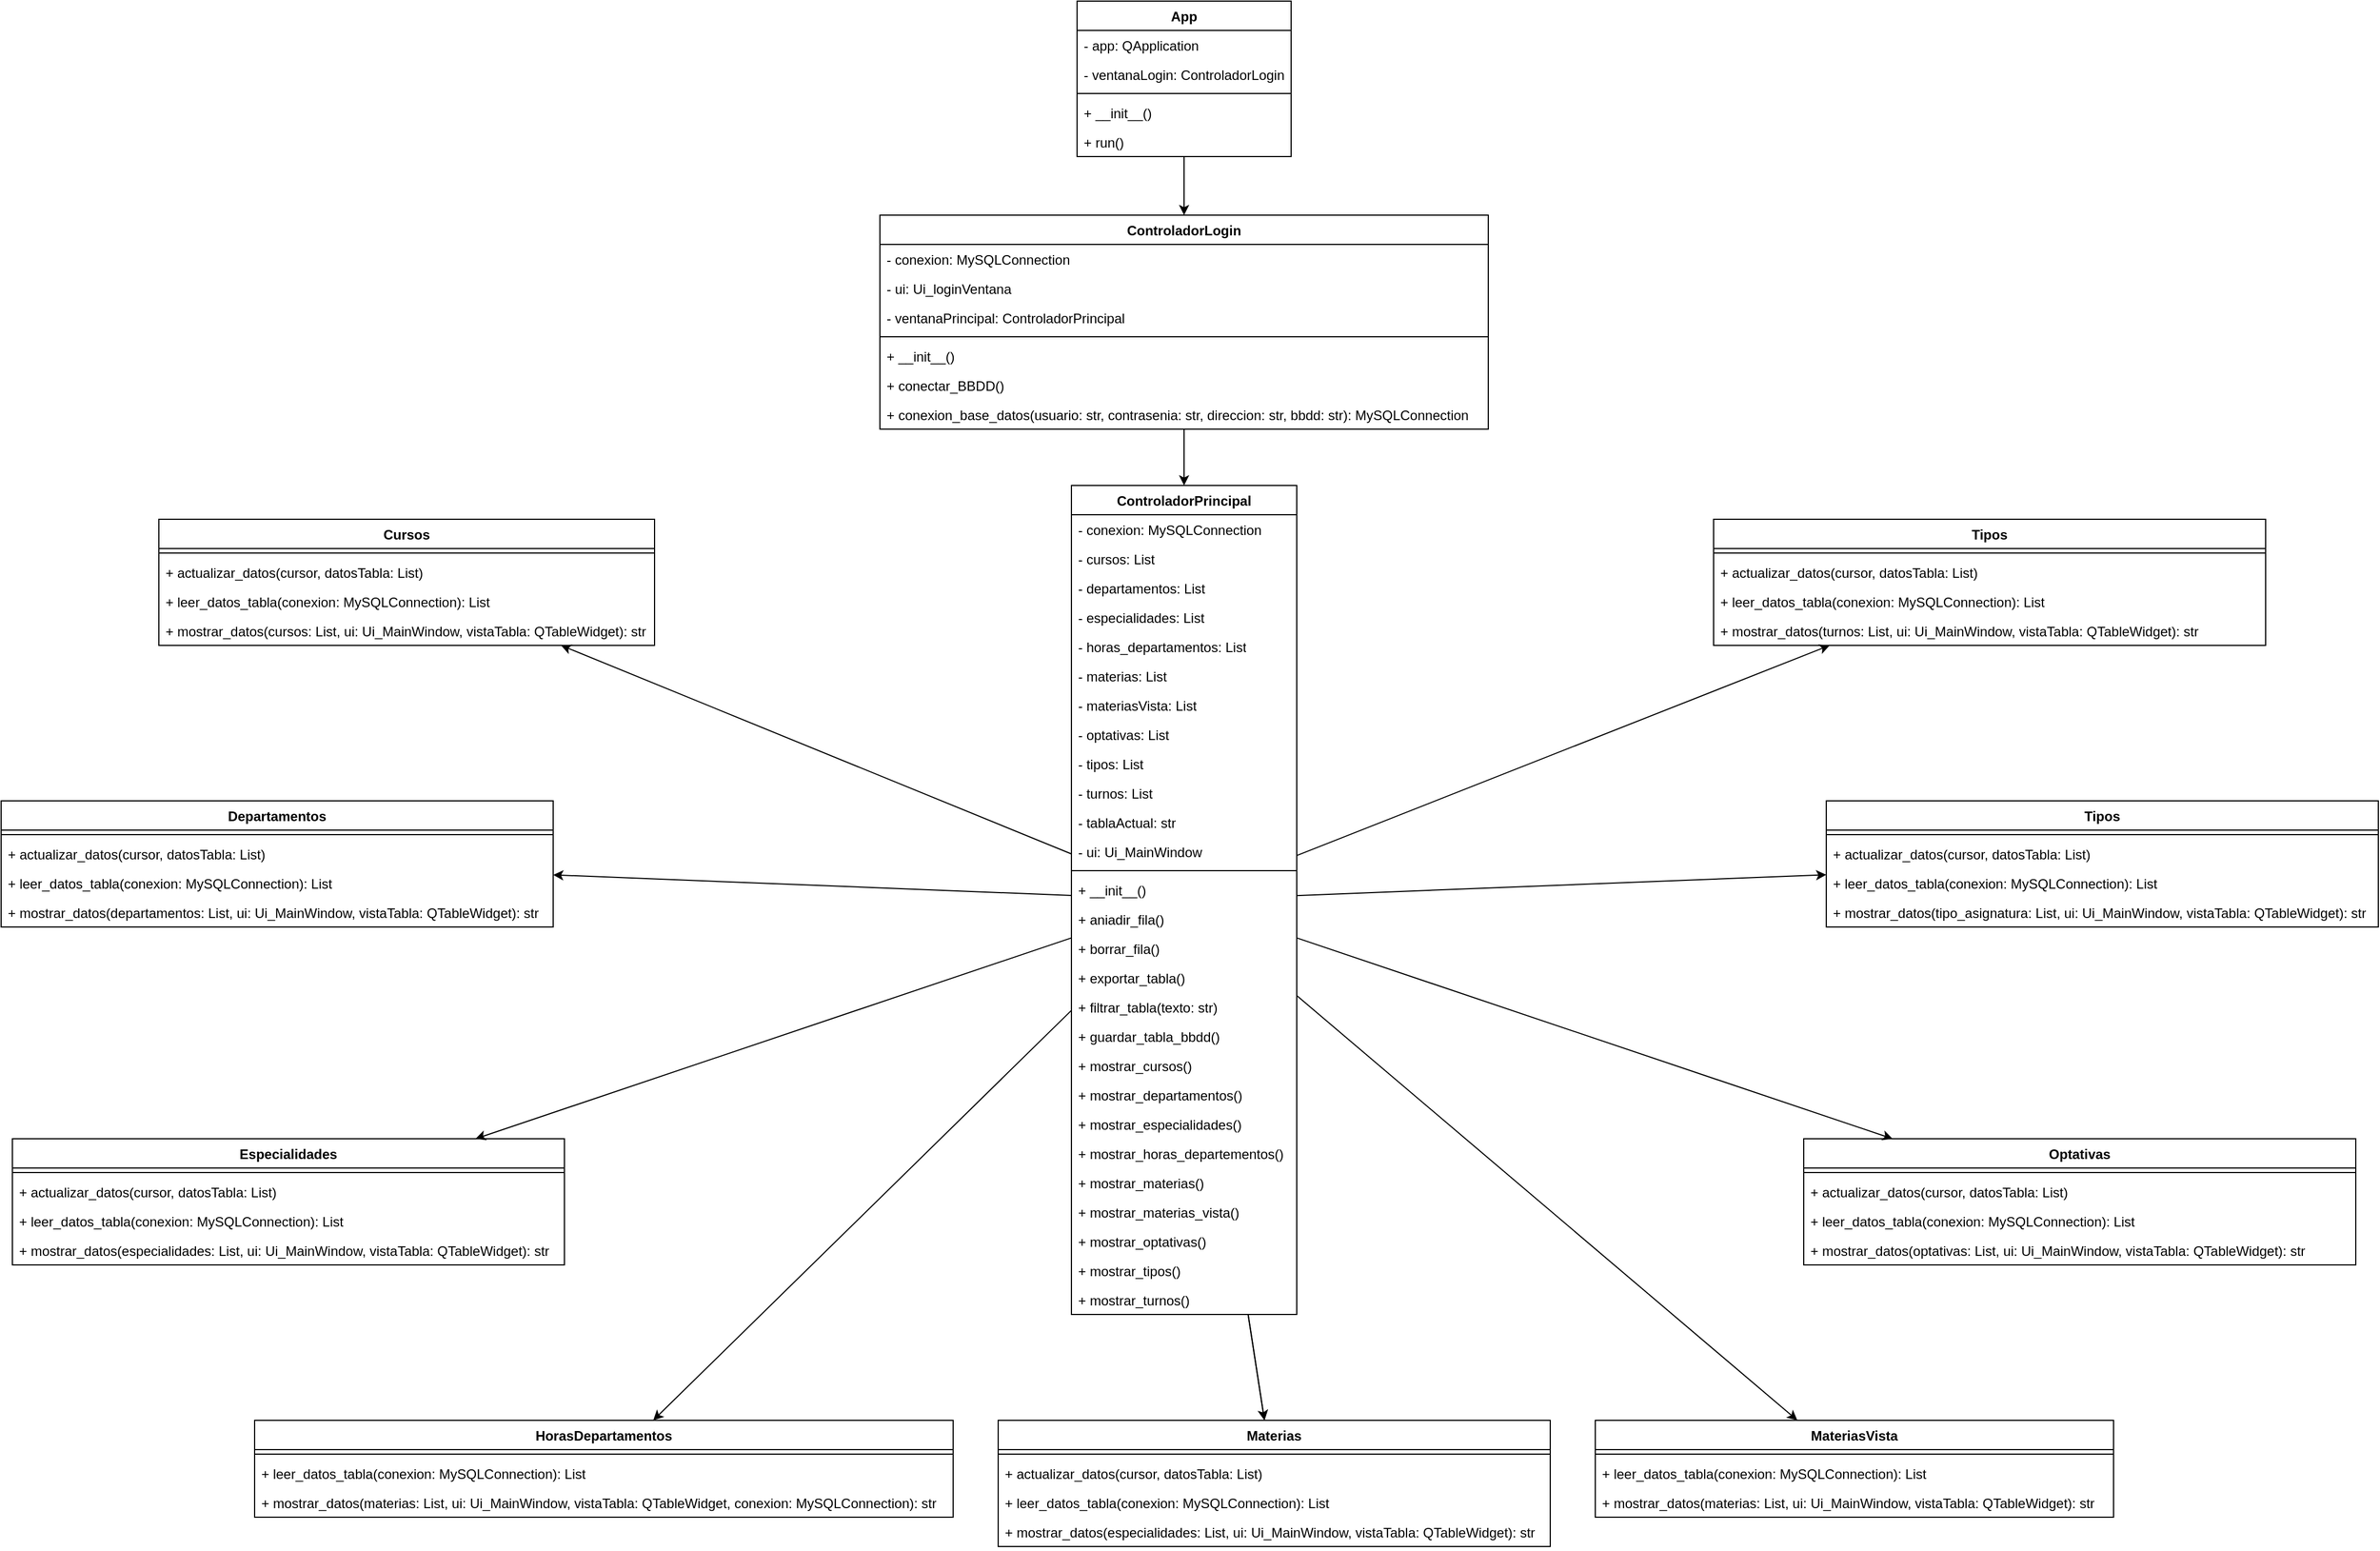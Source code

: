 <mxfile version="26.2.2">
  <diagram name="Página-1" id="Mj7aXKFUn0HKJzMpk9VV">
    <mxGraphModel dx="742" dy="1872" grid="1" gridSize="10" guides="1" tooltips="1" connect="1" arrows="1" fold="1" page="0" pageScale="1" pageWidth="827" pageHeight="1169" math="0" shadow="0">
      <root>
        <mxCell id="0" />
        <mxCell id="1" parent="0" />
        <mxCell id="yfekGCgZWbRkz7bVlkrf-129" value="" style="rounded=0;orthogonalLoop=1;jettySize=auto;html=1;labelBackgroundColor=none;fontColor=default;" edge="1" parent="1" source="yfekGCgZWbRkz7bVlkrf-98" target="yfekGCgZWbRkz7bVlkrf-104">
          <mxGeometry relative="1" as="geometry" />
        </mxCell>
        <mxCell id="yfekGCgZWbRkz7bVlkrf-98" value="App" style="swimlane;fontStyle=1;align=center;verticalAlign=top;childLayout=stackLayout;horizontal=1;startSize=26;horizontalStack=0;resizeParent=1;resizeParentMax=0;resizeLast=0;collapsible=1;marginBottom=0;whiteSpace=wrap;html=1;labelBackgroundColor=none;" vertex="1" parent="1">
          <mxGeometry x="3155" y="-160" width="190" height="138" as="geometry">
            <mxRectangle x="4475" y="20" width="60" height="30" as="alternateBounds" />
          </mxGeometry>
        </mxCell>
        <mxCell id="yfekGCgZWbRkz7bVlkrf-99" value="&lt;span style=&quot;text-wrap-mode: nowrap;&quot;&gt;- app: QApplication&lt;/span&gt;" style="text;strokeColor=none;fillColor=none;align=left;verticalAlign=top;spacingLeft=4;spacingRight=4;overflow=hidden;rotatable=0;points=[[0,0.5],[1,0.5]];portConstraint=eastwest;whiteSpace=wrap;html=1;labelBackgroundColor=none;" vertex="1" parent="yfekGCgZWbRkz7bVlkrf-98">
          <mxGeometry y="26" width="190" height="26" as="geometry" />
        </mxCell>
        <mxCell id="yfekGCgZWbRkz7bVlkrf-102" value="&lt;span style=&quot;text-wrap-mode: nowrap;&quot;&gt;- ventanaLogin: ControladorLogin&lt;/span&gt;" style="text;strokeColor=none;fillColor=none;align=left;verticalAlign=top;spacingLeft=4;spacingRight=4;overflow=hidden;rotatable=0;points=[[0,0.5],[1,0.5]];portConstraint=eastwest;whiteSpace=wrap;html=1;labelBackgroundColor=none;" vertex="1" parent="yfekGCgZWbRkz7bVlkrf-98">
          <mxGeometry y="52" width="190" height="26" as="geometry" />
        </mxCell>
        <mxCell id="yfekGCgZWbRkz7bVlkrf-100" value="" style="line;strokeWidth=1;fillColor=none;align=left;verticalAlign=middle;spacingTop=-1;spacingLeft=3;spacingRight=3;rotatable=0;labelPosition=right;points=[];portConstraint=eastwest;labelBackgroundColor=none;" vertex="1" parent="yfekGCgZWbRkz7bVlkrf-98">
          <mxGeometry y="78" width="190" height="8" as="geometry" />
        </mxCell>
        <mxCell id="yfekGCgZWbRkz7bVlkrf-101" value="&lt;span style=&quot;text-wrap-mode: nowrap;&quot;&gt;+ __init__()&lt;/span&gt;" style="text;strokeColor=none;fillColor=none;align=left;verticalAlign=top;spacingLeft=4;spacingRight=4;overflow=hidden;rotatable=0;points=[[0,0.5],[1,0.5]];portConstraint=eastwest;whiteSpace=wrap;html=1;labelBackgroundColor=none;" vertex="1" parent="yfekGCgZWbRkz7bVlkrf-98">
          <mxGeometry y="86" width="190" height="26" as="geometry" />
        </mxCell>
        <mxCell id="yfekGCgZWbRkz7bVlkrf-103" value="&lt;span style=&quot;text-wrap-mode: nowrap;&quot;&gt;+ run()&lt;/span&gt;" style="text;strokeColor=none;fillColor=none;align=left;verticalAlign=top;spacingLeft=4;spacingRight=4;overflow=hidden;rotatable=0;points=[[0,0.5],[1,0.5]];portConstraint=eastwest;whiteSpace=wrap;html=1;labelBackgroundColor=none;" vertex="1" parent="yfekGCgZWbRkz7bVlkrf-98">
          <mxGeometry y="112" width="190" height="26" as="geometry" />
        </mxCell>
        <mxCell id="yfekGCgZWbRkz7bVlkrf-143" value="" style="rounded=0;orthogonalLoop=1;jettySize=auto;html=1;labelBackgroundColor=none;fontColor=default;" edge="1" parent="1" source="yfekGCgZWbRkz7bVlkrf-104" target="yfekGCgZWbRkz7bVlkrf-112">
          <mxGeometry relative="1" as="geometry" />
        </mxCell>
        <mxCell id="yfekGCgZWbRkz7bVlkrf-104" value="&lt;span style=&quot;text-wrap-mode: nowrap;&quot;&gt;ControladorLogin&lt;/span&gt;" style="swimlane;fontStyle=1;align=center;verticalAlign=top;childLayout=stackLayout;horizontal=1;startSize=26;horizontalStack=0;resizeParent=1;resizeParentMax=0;resizeLast=0;collapsible=1;marginBottom=0;whiteSpace=wrap;html=1;labelBackgroundColor=none;" vertex="1" parent="1">
          <mxGeometry x="2980" y="30" width="540" height="190" as="geometry" />
        </mxCell>
        <mxCell id="yfekGCgZWbRkz7bVlkrf-105" value="&lt;span style=&quot;text-wrap-mode: nowrap;&quot;&gt;- conexion: MySQLConnection&lt;/span&gt;" style="text;strokeColor=none;fillColor=none;align=left;verticalAlign=top;spacingLeft=4;spacingRight=4;overflow=hidden;rotatable=0;points=[[0,0.5],[1,0.5]];portConstraint=eastwest;whiteSpace=wrap;html=1;labelBackgroundColor=none;" vertex="1" parent="yfekGCgZWbRkz7bVlkrf-104">
          <mxGeometry y="26" width="540" height="26" as="geometry" />
        </mxCell>
        <mxCell id="yfekGCgZWbRkz7bVlkrf-106" value="&lt;span style=&quot;text-wrap-mode: nowrap;&quot;&gt;- ui: Ui_loginVentana&lt;/span&gt;" style="text;strokeColor=none;fillColor=none;align=left;verticalAlign=top;spacingLeft=4;spacingRight=4;overflow=hidden;rotatable=0;points=[[0,0.5],[1,0.5]];portConstraint=eastwest;whiteSpace=wrap;html=1;labelBackgroundColor=none;" vertex="1" parent="yfekGCgZWbRkz7bVlkrf-104">
          <mxGeometry y="52" width="540" height="26" as="geometry" />
        </mxCell>
        <mxCell id="yfekGCgZWbRkz7bVlkrf-110" value="&lt;span style=&quot;text-wrap-mode: nowrap;&quot;&gt;- ventanaPrincipal: ControladorPrincipal&lt;/span&gt;" style="text;strokeColor=none;fillColor=none;align=left;verticalAlign=top;spacingLeft=4;spacingRight=4;overflow=hidden;rotatable=0;points=[[0,0.5],[1,0.5]];portConstraint=eastwest;whiteSpace=wrap;html=1;labelBackgroundColor=none;" vertex="1" parent="yfekGCgZWbRkz7bVlkrf-104">
          <mxGeometry y="78" width="540" height="26" as="geometry" />
        </mxCell>
        <mxCell id="yfekGCgZWbRkz7bVlkrf-107" value="" style="line;strokeWidth=1;fillColor=none;align=left;verticalAlign=middle;spacingTop=-1;spacingLeft=3;spacingRight=3;rotatable=0;labelPosition=right;points=[];portConstraint=eastwest;labelBackgroundColor=none;" vertex="1" parent="yfekGCgZWbRkz7bVlkrf-104">
          <mxGeometry y="104" width="540" height="8" as="geometry" />
        </mxCell>
        <mxCell id="yfekGCgZWbRkz7bVlkrf-108" value="&lt;span style=&quot;text-wrap-mode: nowrap;&quot;&gt;+ __init__()&lt;/span&gt;" style="text;strokeColor=none;fillColor=none;align=left;verticalAlign=top;spacingLeft=4;spacingRight=4;overflow=hidden;rotatable=0;points=[[0,0.5],[1,0.5]];portConstraint=eastwest;whiteSpace=wrap;html=1;labelBackgroundColor=none;" vertex="1" parent="yfekGCgZWbRkz7bVlkrf-104">
          <mxGeometry y="112" width="540" height="26" as="geometry" />
        </mxCell>
        <mxCell id="yfekGCgZWbRkz7bVlkrf-109" value="&lt;span style=&quot;text-wrap-mode: nowrap;&quot;&gt;+ conectar_BBDD()&lt;/span&gt;" style="text;strokeColor=none;fillColor=none;align=left;verticalAlign=top;spacingLeft=4;spacingRight=4;overflow=hidden;rotatable=0;points=[[0,0.5],[1,0.5]];portConstraint=eastwest;whiteSpace=wrap;html=1;labelBackgroundColor=none;" vertex="1" parent="yfekGCgZWbRkz7bVlkrf-104">
          <mxGeometry y="138" width="540" height="26" as="geometry" />
        </mxCell>
        <mxCell id="yfekGCgZWbRkz7bVlkrf-111" value="&lt;span style=&quot;text-wrap-mode: nowrap;&quot;&gt;+ conexion_base_datos(usuario: str, contrasenia: str, direccion: str, bbdd: str): MySQLConnection&lt;/span&gt;" style="text;strokeColor=none;fillColor=none;align=left;verticalAlign=top;spacingLeft=4;spacingRight=4;overflow=hidden;rotatable=0;points=[[0,0.5],[1,0.5]];portConstraint=eastwest;whiteSpace=wrap;html=1;labelBackgroundColor=none;" vertex="1" parent="yfekGCgZWbRkz7bVlkrf-104">
          <mxGeometry y="164" width="540" height="26" as="geometry" />
        </mxCell>
        <mxCell id="yfekGCgZWbRkz7bVlkrf-189" style="rounded=0;orthogonalLoop=1;jettySize=auto;html=1;labelBackgroundColor=none;fontColor=default;" edge="1" parent="1" source="yfekGCgZWbRkz7bVlkrf-112" target="yfekGCgZWbRkz7bVlkrf-160">
          <mxGeometry relative="1" as="geometry" />
        </mxCell>
        <mxCell id="yfekGCgZWbRkz7bVlkrf-112" value="&lt;span style=&quot;text-wrap-mode: nowrap;&quot;&gt;ControladorPrincipal&lt;/span&gt;" style="swimlane;fontStyle=1;align=center;verticalAlign=top;childLayout=stackLayout;horizontal=1;startSize=26;horizontalStack=0;resizeParent=1;resizeParentMax=0;resizeLast=0;collapsible=1;marginBottom=0;whiteSpace=wrap;html=1;labelBackgroundColor=none;" vertex="1" parent="1">
          <mxGeometry x="3150" y="270" width="200" height="736" as="geometry" />
        </mxCell>
        <mxCell id="yfekGCgZWbRkz7bVlkrf-113" value="&lt;span style=&quot;text-wrap-mode: nowrap;&quot;&gt;- conexion: MySQLConnection&lt;/span&gt;" style="text;strokeColor=none;fillColor=none;align=left;verticalAlign=top;spacingLeft=4;spacingRight=4;overflow=hidden;rotatable=0;points=[[0,0.5],[1,0.5]];portConstraint=eastwest;whiteSpace=wrap;html=1;labelBackgroundColor=none;" vertex="1" parent="yfekGCgZWbRkz7bVlkrf-112">
          <mxGeometry y="26" width="200" height="26" as="geometry" />
        </mxCell>
        <mxCell id="yfekGCgZWbRkz7bVlkrf-114" value="&lt;span style=&quot;text-wrap-mode: nowrap;&quot;&gt;- cursos: List&lt;/span&gt;" style="text;strokeColor=none;fillColor=none;align=left;verticalAlign=top;spacingLeft=4;spacingRight=4;overflow=hidden;rotatable=0;points=[[0,0.5],[1,0.5]];portConstraint=eastwest;whiteSpace=wrap;html=1;labelBackgroundColor=none;" vertex="1" parent="yfekGCgZWbRkz7bVlkrf-112">
          <mxGeometry y="52" width="200" height="26" as="geometry" />
        </mxCell>
        <mxCell id="yfekGCgZWbRkz7bVlkrf-115" value="&lt;span style=&quot;text-wrap-mode: nowrap;&quot;&gt;- departamentos: List&lt;/span&gt;" style="text;strokeColor=none;fillColor=none;align=left;verticalAlign=top;spacingLeft=4;spacingRight=4;overflow=hidden;rotatable=0;points=[[0,0.5],[1,0.5]];portConstraint=eastwest;whiteSpace=wrap;html=1;labelBackgroundColor=none;" vertex="1" parent="yfekGCgZWbRkz7bVlkrf-112">
          <mxGeometry y="78" width="200" height="26" as="geometry" />
        </mxCell>
        <mxCell id="yfekGCgZWbRkz7bVlkrf-120" value="&lt;span style=&quot;text-wrap-mode: nowrap;&quot;&gt;- especialidades: List&lt;/span&gt;" style="text;strokeColor=none;fillColor=none;align=left;verticalAlign=top;spacingLeft=4;spacingRight=4;overflow=hidden;rotatable=0;points=[[0,0.5],[1,0.5]];portConstraint=eastwest;whiteSpace=wrap;html=1;labelBackgroundColor=none;" vertex="1" parent="yfekGCgZWbRkz7bVlkrf-112">
          <mxGeometry y="104" width="200" height="26" as="geometry" />
        </mxCell>
        <mxCell id="yfekGCgZWbRkz7bVlkrf-121" value="&lt;span style=&quot;text-wrap-mode: nowrap;&quot;&gt;- horas_departamentos: List&lt;/span&gt;" style="text;strokeColor=none;fillColor=none;align=left;verticalAlign=top;spacingLeft=4;spacingRight=4;overflow=hidden;rotatable=0;points=[[0,0.5],[1,0.5]];portConstraint=eastwest;whiteSpace=wrap;html=1;labelBackgroundColor=none;" vertex="1" parent="yfekGCgZWbRkz7bVlkrf-112">
          <mxGeometry y="130" width="200" height="26" as="geometry" />
        </mxCell>
        <mxCell id="yfekGCgZWbRkz7bVlkrf-122" value="&lt;span style=&quot;text-wrap-mode: nowrap;&quot;&gt;- materias: List&lt;/span&gt;" style="text;strokeColor=none;fillColor=none;align=left;verticalAlign=top;spacingLeft=4;spacingRight=4;overflow=hidden;rotatable=0;points=[[0,0.5],[1,0.5]];portConstraint=eastwest;whiteSpace=wrap;html=1;labelBackgroundColor=none;" vertex="1" parent="yfekGCgZWbRkz7bVlkrf-112">
          <mxGeometry y="156" width="200" height="26" as="geometry" />
        </mxCell>
        <mxCell id="yfekGCgZWbRkz7bVlkrf-123" value="&lt;span style=&quot;text-wrap-mode: nowrap;&quot;&gt;- materiasVista: List&lt;/span&gt;" style="text;strokeColor=none;fillColor=none;align=left;verticalAlign=top;spacingLeft=4;spacingRight=4;overflow=hidden;rotatable=0;points=[[0,0.5],[1,0.5]];portConstraint=eastwest;whiteSpace=wrap;html=1;labelBackgroundColor=none;" vertex="1" parent="yfekGCgZWbRkz7bVlkrf-112">
          <mxGeometry y="182" width="200" height="26" as="geometry" />
        </mxCell>
        <mxCell id="yfekGCgZWbRkz7bVlkrf-124" value="&lt;span style=&quot;text-wrap-mode: nowrap;&quot;&gt;- optativas: List&lt;/span&gt;" style="text;strokeColor=none;fillColor=none;align=left;verticalAlign=top;spacingLeft=4;spacingRight=4;overflow=hidden;rotatable=0;points=[[0,0.5],[1,0.5]];portConstraint=eastwest;whiteSpace=wrap;html=1;labelBackgroundColor=none;" vertex="1" parent="yfekGCgZWbRkz7bVlkrf-112">
          <mxGeometry y="208" width="200" height="26" as="geometry" />
        </mxCell>
        <mxCell id="yfekGCgZWbRkz7bVlkrf-125" value="&lt;span style=&quot;text-wrap-mode: nowrap;&quot;&gt;- tipos: List&lt;/span&gt;" style="text;strokeColor=none;fillColor=none;align=left;verticalAlign=top;spacingLeft=4;spacingRight=4;overflow=hidden;rotatable=0;points=[[0,0.5],[1,0.5]];portConstraint=eastwest;whiteSpace=wrap;html=1;labelBackgroundColor=none;" vertex="1" parent="yfekGCgZWbRkz7bVlkrf-112">
          <mxGeometry y="234" width="200" height="26" as="geometry" />
        </mxCell>
        <mxCell id="yfekGCgZWbRkz7bVlkrf-126" value="&lt;span style=&quot;text-wrap-mode: nowrap;&quot;&gt;- turnos: List&lt;/span&gt;" style="text;strokeColor=none;fillColor=none;align=left;verticalAlign=top;spacingLeft=4;spacingRight=4;overflow=hidden;rotatable=0;points=[[0,0.5],[1,0.5]];portConstraint=eastwest;whiteSpace=wrap;html=1;labelBackgroundColor=none;" vertex="1" parent="yfekGCgZWbRkz7bVlkrf-112">
          <mxGeometry y="260" width="200" height="26" as="geometry" />
        </mxCell>
        <mxCell id="yfekGCgZWbRkz7bVlkrf-127" value="&lt;span style=&quot;text-wrap-mode: nowrap;&quot;&gt;- tablaActual: str&lt;/span&gt;" style="text;strokeColor=none;fillColor=none;align=left;verticalAlign=top;spacingLeft=4;spacingRight=4;overflow=hidden;rotatable=0;points=[[0,0.5],[1,0.5]];portConstraint=eastwest;whiteSpace=wrap;html=1;labelBackgroundColor=none;" vertex="1" parent="yfekGCgZWbRkz7bVlkrf-112">
          <mxGeometry y="286" width="200" height="26" as="geometry" />
        </mxCell>
        <mxCell id="yfekGCgZWbRkz7bVlkrf-128" value="&lt;span style=&quot;text-wrap-mode: nowrap;&quot;&gt;- ui: Ui_MainWindow&lt;/span&gt;" style="text;strokeColor=none;fillColor=none;align=left;verticalAlign=top;spacingLeft=4;spacingRight=4;overflow=hidden;rotatable=0;points=[[0,0.5],[1,0.5]];portConstraint=eastwest;whiteSpace=wrap;html=1;labelBackgroundColor=none;" vertex="1" parent="yfekGCgZWbRkz7bVlkrf-112">
          <mxGeometry y="312" width="200" height="26" as="geometry" />
        </mxCell>
        <mxCell id="yfekGCgZWbRkz7bVlkrf-116" value="" style="line;strokeWidth=1;fillColor=none;align=left;verticalAlign=middle;spacingTop=-1;spacingLeft=3;spacingRight=3;rotatable=0;labelPosition=right;points=[];portConstraint=eastwest;labelBackgroundColor=none;" vertex="1" parent="yfekGCgZWbRkz7bVlkrf-112">
          <mxGeometry y="338" width="200" height="8" as="geometry" />
        </mxCell>
        <mxCell id="yfekGCgZWbRkz7bVlkrf-117" value="&lt;span style=&quot;text-wrap-mode: nowrap;&quot;&gt;+ __init__()&lt;/span&gt;" style="text;strokeColor=none;fillColor=none;align=left;verticalAlign=top;spacingLeft=4;spacingRight=4;overflow=hidden;rotatable=0;points=[[0,0.5],[1,0.5]];portConstraint=eastwest;whiteSpace=wrap;html=1;labelBackgroundColor=none;" vertex="1" parent="yfekGCgZWbRkz7bVlkrf-112">
          <mxGeometry y="346" width="200" height="26" as="geometry" />
        </mxCell>
        <mxCell id="yfekGCgZWbRkz7bVlkrf-118" value="&lt;span style=&quot;text-wrap-mode: nowrap;&quot;&gt;+ aniadir_fila()&lt;/span&gt;" style="text;strokeColor=none;fillColor=none;align=left;verticalAlign=top;spacingLeft=4;spacingRight=4;overflow=hidden;rotatable=0;points=[[0,0.5],[1,0.5]];portConstraint=eastwest;whiteSpace=wrap;html=1;labelBackgroundColor=none;" vertex="1" parent="yfekGCgZWbRkz7bVlkrf-112">
          <mxGeometry y="372" width="200" height="26" as="geometry" />
        </mxCell>
        <mxCell id="yfekGCgZWbRkz7bVlkrf-119" value="&lt;span style=&quot;text-wrap-mode: nowrap;&quot;&gt;+ borrar_fila()&lt;/span&gt;" style="text;strokeColor=none;fillColor=none;align=left;verticalAlign=top;spacingLeft=4;spacingRight=4;overflow=hidden;rotatable=0;points=[[0,0.5],[1,0.5]];portConstraint=eastwest;whiteSpace=wrap;html=1;labelBackgroundColor=none;" vertex="1" parent="yfekGCgZWbRkz7bVlkrf-112">
          <mxGeometry y="398" width="200" height="26" as="geometry" />
        </mxCell>
        <mxCell id="yfekGCgZWbRkz7bVlkrf-130" value="&lt;span style=&quot;text-wrap-mode: nowrap;&quot;&gt;+ exportar_tabla()&lt;/span&gt;" style="text;strokeColor=none;fillColor=none;align=left;verticalAlign=top;spacingLeft=4;spacingRight=4;overflow=hidden;rotatable=0;points=[[0,0.5],[1,0.5]];portConstraint=eastwest;whiteSpace=wrap;html=1;labelBackgroundColor=none;" vertex="1" parent="yfekGCgZWbRkz7bVlkrf-112">
          <mxGeometry y="424" width="200" height="26" as="geometry" />
        </mxCell>
        <mxCell id="yfekGCgZWbRkz7bVlkrf-131" value="&lt;span style=&quot;text-wrap-mode: nowrap;&quot;&gt;+ filtrar_tabla(texto: str)&lt;/span&gt;" style="text;strokeColor=none;fillColor=none;align=left;verticalAlign=top;spacingLeft=4;spacingRight=4;overflow=hidden;rotatable=0;points=[[0,0.5],[1,0.5]];portConstraint=eastwest;whiteSpace=wrap;html=1;labelBackgroundColor=none;" vertex="1" parent="yfekGCgZWbRkz7bVlkrf-112">
          <mxGeometry y="450" width="200" height="26" as="geometry" />
        </mxCell>
        <mxCell id="yfekGCgZWbRkz7bVlkrf-132" value="&lt;span style=&quot;text-wrap-mode: nowrap;&quot;&gt;+ guardar_tabla_bbdd()&lt;/span&gt;" style="text;strokeColor=none;fillColor=none;align=left;verticalAlign=top;spacingLeft=4;spacingRight=4;overflow=hidden;rotatable=0;points=[[0,0.5],[1,0.5]];portConstraint=eastwest;whiteSpace=wrap;html=1;labelBackgroundColor=none;" vertex="1" parent="yfekGCgZWbRkz7bVlkrf-112">
          <mxGeometry y="476" width="200" height="26" as="geometry" />
        </mxCell>
        <mxCell id="yfekGCgZWbRkz7bVlkrf-133" value="&lt;span style=&quot;text-wrap-mode: nowrap;&quot;&gt;+ mostrar_cursos()&lt;/span&gt;" style="text;strokeColor=none;fillColor=none;align=left;verticalAlign=top;spacingLeft=4;spacingRight=4;overflow=hidden;rotatable=0;points=[[0,0.5],[1,0.5]];portConstraint=eastwest;whiteSpace=wrap;html=1;labelBackgroundColor=none;" vertex="1" parent="yfekGCgZWbRkz7bVlkrf-112">
          <mxGeometry y="502" width="200" height="26" as="geometry" />
        </mxCell>
        <mxCell id="yfekGCgZWbRkz7bVlkrf-134" value="&lt;span style=&quot;text-wrap-mode: nowrap;&quot;&gt;+ mostrar_departamentos()&lt;/span&gt;" style="text;strokeColor=none;fillColor=none;align=left;verticalAlign=top;spacingLeft=4;spacingRight=4;overflow=hidden;rotatable=0;points=[[0,0.5],[1,0.5]];portConstraint=eastwest;whiteSpace=wrap;html=1;labelBackgroundColor=none;" vertex="1" parent="yfekGCgZWbRkz7bVlkrf-112">
          <mxGeometry y="528" width="200" height="26" as="geometry" />
        </mxCell>
        <mxCell id="yfekGCgZWbRkz7bVlkrf-135" value="&lt;span style=&quot;text-wrap-mode: nowrap;&quot;&gt;+ mostrar_especialidades()&lt;/span&gt;" style="text;strokeColor=none;fillColor=none;align=left;verticalAlign=top;spacingLeft=4;spacingRight=4;overflow=hidden;rotatable=0;points=[[0,0.5],[1,0.5]];portConstraint=eastwest;whiteSpace=wrap;html=1;labelBackgroundColor=none;" vertex="1" parent="yfekGCgZWbRkz7bVlkrf-112">
          <mxGeometry y="554" width="200" height="26" as="geometry" />
        </mxCell>
        <mxCell id="yfekGCgZWbRkz7bVlkrf-136" value="&lt;span style=&quot;text-wrap-mode: nowrap;&quot;&gt;+ mostrar_horas_departementos()&lt;/span&gt;" style="text;strokeColor=none;fillColor=none;align=left;verticalAlign=top;spacingLeft=4;spacingRight=4;overflow=hidden;rotatable=0;points=[[0,0.5],[1,0.5]];portConstraint=eastwest;whiteSpace=wrap;html=1;labelBackgroundColor=none;" vertex="1" parent="yfekGCgZWbRkz7bVlkrf-112">
          <mxGeometry y="580" width="200" height="26" as="geometry" />
        </mxCell>
        <mxCell id="yfekGCgZWbRkz7bVlkrf-137" value="&lt;span style=&quot;text-wrap-mode: nowrap;&quot;&gt;+ mostrar_materias()&lt;/span&gt;" style="text;strokeColor=none;fillColor=none;align=left;verticalAlign=top;spacingLeft=4;spacingRight=4;overflow=hidden;rotatable=0;points=[[0,0.5],[1,0.5]];portConstraint=eastwest;whiteSpace=wrap;html=1;labelBackgroundColor=none;" vertex="1" parent="yfekGCgZWbRkz7bVlkrf-112">
          <mxGeometry y="606" width="200" height="26" as="geometry" />
        </mxCell>
        <mxCell id="yfekGCgZWbRkz7bVlkrf-138" value="&lt;span style=&quot;text-wrap-mode: nowrap;&quot;&gt;+ mostrar_materias_vista()&lt;/span&gt;" style="text;strokeColor=none;fillColor=none;align=left;verticalAlign=top;spacingLeft=4;spacingRight=4;overflow=hidden;rotatable=0;points=[[0,0.5],[1,0.5]];portConstraint=eastwest;whiteSpace=wrap;html=1;labelBackgroundColor=none;" vertex="1" parent="yfekGCgZWbRkz7bVlkrf-112">
          <mxGeometry y="632" width="200" height="26" as="geometry" />
        </mxCell>
        <mxCell id="yfekGCgZWbRkz7bVlkrf-139" value="&lt;span style=&quot;text-wrap-mode: nowrap;&quot;&gt;+ mostrar_optativas()&lt;/span&gt;" style="text;strokeColor=none;fillColor=none;align=left;verticalAlign=top;spacingLeft=4;spacingRight=4;overflow=hidden;rotatable=0;points=[[0,0.5],[1,0.5]];portConstraint=eastwest;whiteSpace=wrap;html=1;labelBackgroundColor=none;" vertex="1" parent="yfekGCgZWbRkz7bVlkrf-112">
          <mxGeometry y="658" width="200" height="26" as="geometry" />
        </mxCell>
        <mxCell id="yfekGCgZWbRkz7bVlkrf-140" value="&lt;span style=&quot;text-wrap-mode: nowrap;&quot;&gt;+ mostrar_tipos()&lt;/span&gt;" style="text;strokeColor=none;fillColor=none;align=left;verticalAlign=top;spacingLeft=4;spacingRight=4;overflow=hidden;rotatable=0;points=[[0,0.5],[1,0.5]];portConstraint=eastwest;whiteSpace=wrap;html=1;labelBackgroundColor=none;" vertex="1" parent="yfekGCgZWbRkz7bVlkrf-112">
          <mxGeometry y="684" width="200" height="26" as="geometry" />
        </mxCell>
        <mxCell id="yfekGCgZWbRkz7bVlkrf-141" value="&lt;span style=&quot;text-wrap-mode: nowrap;&quot;&gt;+ mostrar_turnos()&lt;/span&gt;" style="text;strokeColor=none;fillColor=none;align=left;verticalAlign=top;spacingLeft=4;spacingRight=4;overflow=hidden;rotatable=0;points=[[0,0.5],[1,0.5]];portConstraint=eastwest;whiteSpace=wrap;html=1;labelBackgroundColor=none;" vertex="1" parent="yfekGCgZWbRkz7bVlkrf-112">
          <mxGeometry y="710" width="200" height="26" as="geometry" />
        </mxCell>
        <mxCell id="yfekGCgZWbRkz7bVlkrf-144" value="Cursos" style="swimlane;fontStyle=1;align=center;verticalAlign=top;childLayout=stackLayout;horizontal=1;startSize=26;horizontalStack=0;resizeParent=1;resizeParentMax=0;resizeLast=0;collapsible=1;marginBottom=0;whiteSpace=wrap;html=1;labelBackgroundColor=none;" vertex="1" parent="1">
          <mxGeometry x="2340" y="300" width="440" height="112" as="geometry" />
        </mxCell>
        <mxCell id="yfekGCgZWbRkz7bVlkrf-146" value="" style="line;strokeWidth=1;fillColor=none;align=left;verticalAlign=middle;spacingTop=-1;spacingLeft=3;spacingRight=3;rotatable=0;labelPosition=right;points=[];portConstraint=eastwest;labelBackgroundColor=none;" vertex="1" parent="yfekGCgZWbRkz7bVlkrf-144">
          <mxGeometry y="26" width="440" height="8" as="geometry" />
        </mxCell>
        <mxCell id="yfekGCgZWbRkz7bVlkrf-147" value="&lt;span style=&quot;text-wrap-mode: nowrap;&quot;&gt;+ actualizar_datos(cursor, datosTabla: List)&lt;/span&gt;" style="text;strokeColor=none;fillColor=none;align=left;verticalAlign=top;spacingLeft=4;spacingRight=4;overflow=hidden;rotatable=0;points=[[0,0.5],[1,0.5]];portConstraint=eastwest;whiteSpace=wrap;html=1;labelBackgroundColor=none;" vertex="1" parent="yfekGCgZWbRkz7bVlkrf-144">
          <mxGeometry y="34" width="440" height="26" as="geometry" />
        </mxCell>
        <mxCell id="yfekGCgZWbRkz7bVlkrf-148" value="&lt;span style=&quot;text-wrap-mode: nowrap;&quot;&gt;+ leer_datos_tabla(conexion: MySQLConnection)&lt;/span&gt;&lt;span style=&quot;background-color: transparent; color: light-dark(rgb(0, 0, 0), rgb(255, 255, 255)); text-wrap-mode: nowrap;&quot;&gt;:&lt;/span&gt;&lt;span style=&quot;background-color: transparent; color: light-dark(rgb(0, 0, 0), rgb(255, 255, 255)); text-wrap-mode: nowrap;&quot;&gt;&amp;nbsp;List&lt;/span&gt;" style="text;strokeColor=none;fillColor=none;align=left;verticalAlign=top;spacingLeft=4;spacingRight=4;overflow=hidden;rotatable=0;points=[[0,0.5],[1,0.5]];portConstraint=eastwest;whiteSpace=wrap;html=1;labelBackgroundColor=none;" vertex="1" parent="yfekGCgZWbRkz7bVlkrf-144">
          <mxGeometry y="60" width="440" height="26" as="geometry" />
        </mxCell>
        <mxCell id="yfekGCgZWbRkz7bVlkrf-149" value="&lt;span style=&quot;text-wrap-mode: nowrap;&quot;&gt;+ mostrar_datos(cursos: List, ui: Ui_MainWindow, vistaTabla: QTableWidget): str&lt;/span&gt;" style="text;strokeColor=none;fillColor=none;align=left;verticalAlign=top;spacingLeft=4;spacingRight=4;overflow=hidden;rotatable=0;points=[[0,0.5],[1,0.5]];portConstraint=eastwest;whiteSpace=wrap;html=1;labelBackgroundColor=none;" vertex="1" parent="yfekGCgZWbRkz7bVlkrf-144">
          <mxGeometry y="86" width="440" height="26" as="geometry" />
        </mxCell>
        <mxCell id="yfekGCgZWbRkz7bVlkrf-150" value="&lt;span style=&quot;text-wrap-mode: nowrap;&quot;&gt;Departamentos&lt;/span&gt;" style="swimlane;fontStyle=1;align=center;verticalAlign=top;childLayout=stackLayout;horizontal=1;startSize=26;horizontalStack=0;resizeParent=1;resizeParentMax=0;resizeLast=0;collapsible=1;marginBottom=0;whiteSpace=wrap;html=1;labelBackgroundColor=none;" vertex="1" parent="1">
          <mxGeometry x="2200" y="550" width="490" height="112" as="geometry" />
        </mxCell>
        <mxCell id="yfekGCgZWbRkz7bVlkrf-151" value="" style="line;strokeWidth=1;fillColor=none;align=left;verticalAlign=middle;spacingTop=-1;spacingLeft=3;spacingRight=3;rotatable=0;labelPosition=right;points=[];portConstraint=eastwest;labelBackgroundColor=none;" vertex="1" parent="yfekGCgZWbRkz7bVlkrf-150">
          <mxGeometry y="26" width="490" height="8" as="geometry" />
        </mxCell>
        <mxCell id="yfekGCgZWbRkz7bVlkrf-152" value="&lt;span style=&quot;text-wrap-mode: nowrap;&quot;&gt;+ actualizar_datos(cursor, datosTabla: List)&lt;/span&gt;" style="text;strokeColor=none;fillColor=none;align=left;verticalAlign=top;spacingLeft=4;spacingRight=4;overflow=hidden;rotatable=0;points=[[0,0.5],[1,0.5]];portConstraint=eastwest;whiteSpace=wrap;html=1;labelBackgroundColor=none;" vertex="1" parent="yfekGCgZWbRkz7bVlkrf-150">
          <mxGeometry y="34" width="490" height="26" as="geometry" />
        </mxCell>
        <mxCell id="yfekGCgZWbRkz7bVlkrf-153" value="&lt;span style=&quot;text-wrap-mode: nowrap;&quot;&gt;+ leer_datos_tabla(conexion: MySQLConnection)&lt;/span&gt;&lt;span style=&quot;background-color: transparent; color: light-dark(rgb(0, 0, 0), rgb(255, 255, 255)); text-wrap-mode: nowrap;&quot;&gt;:&lt;/span&gt;&lt;span style=&quot;background-color: transparent; color: light-dark(rgb(0, 0, 0), rgb(255, 255, 255)); text-wrap-mode: nowrap;&quot;&gt;&amp;nbsp;List&lt;/span&gt;" style="text;strokeColor=none;fillColor=none;align=left;verticalAlign=top;spacingLeft=4;spacingRight=4;overflow=hidden;rotatable=0;points=[[0,0.5],[1,0.5]];portConstraint=eastwest;whiteSpace=wrap;html=1;labelBackgroundColor=none;" vertex="1" parent="yfekGCgZWbRkz7bVlkrf-150">
          <mxGeometry y="60" width="490" height="26" as="geometry" />
        </mxCell>
        <mxCell id="yfekGCgZWbRkz7bVlkrf-154" value="&lt;span style=&quot;text-wrap-mode: nowrap;&quot;&gt;+ mostrar_datos(departamentos: List, ui: Ui_MainWindow, vistaTabla: QTableWidget): str&lt;/span&gt;" style="text;strokeColor=none;fillColor=none;align=left;verticalAlign=top;spacingLeft=4;spacingRight=4;overflow=hidden;rotatable=0;points=[[0,0.5],[1,0.5]];portConstraint=eastwest;whiteSpace=wrap;html=1;labelBackgroundColor=none;" vertex="1" parent="yfekGCgZWbRkz7bVlkrf-150">
          <mxGeometry y="86" width="490" height="26" as="geometry" />
        </mxCell>
        <mxCell id="yfekGCgZWbRkz7bVlkrf-155" value="&lt;span style=&quot;text-wrap-mode: nowrap;&quot;&gt;Especialidades&lt;/span&gt;" style="swimlane;fontStyle=1;align=center;verticalAlign=top;childLayout=stackLayout;horizontal=1;startSize=26;horizontalStack=0;resizeParent=1;resizeParentMax=0;resizeLast=0;collapsible=1;marginBottom=0;whiteSpace=wrap;html=1;labelBackgroundColor=none;" vertex="1" parent="1">
          <mxGeometry x="2210" y="850" width="490" height="112" as="geometry" />
        </mxCell>
        <mxCell id="yfekGCgZWbRkz7bVlkrf-156" value="" style="line;strokeWidth=1;fillColor=none;align=left;verticalAlign=middle;spacingTop=-1;spacingLeft=3;spacingRight=3;rotatable=0;labelPosition=right;points=[];portConstraint=eastwest;labelBackgroundColor=none;" vertex="1" parent="yfekGCgZWbRkz7bVlkrf-155">
          <mxGeometry y="26" width="490" height="8" as="geometry" />
        </mxCell>
        <mxCell id="yfekGCgZWbRkz7bVlkrf-157" value="&lt;span style=&quot;text-wrap-mode: nowrap;&quot;&gt;+ actualizar_datos(cursor, datosTabla: List)&lt;/span&gt;" style="text;strokeColor=none;fillColor=none;align=left;verticalAlign=top;spacingLeft=4;spacingRight=4;overflow=hidden;rotatable=0;points=[[0,0.5],[1,0.5]];portConstraint=eastwest;whiteSpace=wrap;html=1;labelBackgroundColor=none;" vertex="1" parent="yfekGCgZWbRkz7bVlkrf-155">
          <mxGeometry y="34" width="490" height="26" as="geometry" />
        </mxCell>
        <mxCell id="yfekGCgZWbRkz7bVlkrf-158" value="&lt;span style=&quot;text-wrap-mode: nowrap;&quot;&gt;+ leer_datos_tabla(conexion: MySQLConnection)&lt;/span&gt;&lt;span style=&quot;background-color: transparent; color: light-dark(rgb(0, 0, 0), rgb(255, 255, 255)); text-wrap-mode: nowrap;&quot;&gt;:&lt;/span&gt;&lt;span style=&quot;background-color: transparent; color: light-dark(rgb(0, 0, 0), rgb(255, 255, 255)); text-wrap-mode: nowrap;&quot;&gt;&amp;nbsp;List&lt;/span&gt;" style="text;strokeColor=none;fillColor=none;align=left;verticalAlign=top;spacingLeft=4;spacingRight=4;overflow=hidden;rotatable=0;points=[[0,0.5],[1,0.5]];portConstraint=eastwest;whiteSpace=wrap;html=1;labelBackgroundColor=none;" vertex="1" parent="yfekGCgZWbRkz7bVlkrf-155">
          <mxGeometry y="60" width="490" height="26" as="geometry" />
        </mxCell>
        <mxCell id="yfekGCgZWbRkz7bVlkrf-159" value="&lt;span style=&quot;text-wrap-mode: nowrap;&quot;&gt;+ mostrar_datos(especialidades: List, ui: Ui_MainWindow, vistaTabla: QTableWidget): str&lt;/span&gt;" style="text;strokeColor=none;fillColor=none;align=left;verticalAlign=top;spacingLeft=4;spacingRight=4;overflow=hidden;rotatable=0;points=[[0,0.5],[1,0.5]];portConstraint=eastwest;whiteSpace=wrap;html=1;labelBackgroundColor=none;" vertex="1" parent="yfekGCgZWbRkz7bVlkrf-155">
          <mxGeometry y="86" width="490" height="26" as="geometry" />
        </mxCell>
        <mxCell id="yfekGCgZWbRkz7bVlkrf-160" value="&lt;span style=&quot;text-wrap-mode: nowrap;&quot;&gt;HorasDepartamentos&lt;/span&gt;" style="swimlane;fontStyle=1;align=center;verticalAlign=top;childLayout=stackLayout;horizontal=1;startSize=26;horizontalStack=0;resizeParent=1;resizeParentMax=0;resizeLast=0;collapsible=1;marginBottom=0;whiteSpace=wrap;html=1;labelBackgroundColor=none;" vertex="1" parent="1">
          <mxGeometry x="2425" y="1100" width="620" height="86" as="geometry" />
        </mxCell>
        <mxCell id="yfekGCgZWbRkz7bVlkrf-161" value="" style="line;strokeWidth=1;fillColor=none;align=left;verticalAlign=middle;spacingTop=-1;spacingLeft=3;spacingRight=3;rotatable=0;labelPosition=right;points=[];portConstraint=eastwest;labelBackgroundColor=none;" vertex="1" parent="yfekGCgZWbRkz7bVlkrf-160">
          <mxGeometry y="26" width="620" height="8" as="geometry" />
        </mxCell>
        <mxCell id="yfekGCgZWbRkz7bVlkrf-163" value="&lt;span style=&quot;text-wrap-mode: nowrap;&quot;&gt;+ leer_datos_tabla(conexion: MySQLConnection)&lt;/span&gt;&lt;span style=&quot;background-color: transparent; color: light-dark(rgb(0, 0, 0), rgb(255, 255, 255)); text-wrap-mode: nowrap;&quot;&gt;:&lt;/span&gt;&lt;span style=&quot;background-color: transparent; color: light-dark(rgb(0, 0, 0), rgb(255, 255, 255)); text-wrap-mode: nowrap;&quot;&gt;&amp;nbsp;List&lt;/span&gt;" style="text;strokeColor=none;fillColor=none;align=left;verticalAlign=top;spacingLeft=4;spacingRight=4;overflow=hidden;rotatable=0;points=[[0,0.5],[1,0.5]];portConstraint=eastwest;whiteSpace=wrap;html=1;labelBackgroundColor=none;" vertex="1" parent="yfekGCgZWbRkz7bVlkrf-160">
          <mxGeometry y="34" width="620" height="26" as="geometry" />
        </mxCell>
        <mxCell id="yfekGCgZWbRkz7bVlkrf-164" value="&lt;span style=&quot;text-wrap-mode: nowrap;&quot;&gt;+ mostrar_datos(materias: List, ui: Ui_MainWindow, vistaTabla: QTableWidget, conexion: MySQLConnection): str&lt;/span&gt;" style="text;strokeColor=none;fillColor=none;align=left;verticalAlign=top;spacingLeft=4;spacingRight=4;overflow=hidden;rotatable=0;points=[[0,0.5],[1,0.5]];portConstraint=eastwest;whiteSpace=wrap;html=1;labelBackgroundColor=none;" vertex="1" parent="yfekGCgZWbRkz7bVlkrf-160">
          <mxGeometry y="60" width="620" height="26" as="geometry" />
        </mxCell>
        <mxCell id="yfekGCgZWbRkz7bVlkrf-170" value="&lt;span style=&quot;text-wrap-mode: nowrap;&quot;&gt;MateriasVista&lt;/span&gt;" style="swimlane;fontStyle=1;align=center;verticalAlign=top;childLayout=stackLayout;horizontal=1;startSize=26;horizontalStack=0;resizeParent=1;resizeParentMax=0;resizeLast=0;collapsible=1;marginBottom=0;whiteSpace=wrap;html=1;labelBackgroundColor=none;" vertex="1" parent="1">
          <mxGeometry x="3615" y="1100" width="460" height="86" as="geometry" />
        </mxCell>
        <mxCell id="yfekGCgZWbRkz7bVlkrf-171" value="" style="line;strokeWidth=1;fillColor=none;align=left;verticalAlign=middle;spacingTop=-1;spacingLeft=3;spacingRight=3;rotatable=0;labelPosition=right;points=[];portConstraint=eastwest;labelBackgroundColor=none;" vertex="1" parent="yfekGCgZWbRkz7bVlkrf-170">
          <mxGeometry y="26" width="460" height="8" as="geometry" />
        </mxCell>
        <mxCell id="yfekGCgZWbRkz7bVlkrf-172" value="&lt;span style=&quot;text-wrap-mode: nowrap;&quot;&gt;+ leer_datos_tabla(conexion: MySQLConnection)&lt;/span&gt;&lt;span style=&quot;background-color: transparent; color: light-dark(rgb(0, 0, 0), rgb(255, 255, 255)); text-wrap-mode: nowrap;&quot;&gt;:&lt;/span&gt;&lt;span style=&quot;background-color: transparent; color: light-dark(rgb(0, 0, 0), rgb(255, 255, 255)); text-wrap-mode: nowrap;&quot;&gt;&amp;nbsp;List&lt;/span&gt;" style="text;strokeColor=none;fillColor=none;align=left;verticalAlign=top;spacingLeft=4;spacingRight=4;overflow=hidden;rotatable=0;points=[[0,0.5],[1,0.5]];portConstraint=eastwest;whiteSpace=wrap;html=1;labelBackgroundColor=none;" vertex="1" parent="yfekGCgZWbRkz7bVlkrf-170">
          <mxGeometry y="34" width="460" height="26" as="geometry" />
        </mxCell>
        <mxCell id="yfekGCgZWbRkz7bVlkrf-173" value="&lt;span style=&quot;text-wrap-mode: nowrap;&quot;&gt;+ mostrar_datos(materias: List, ui: Ui_MainWindow, vistaTabla: QTableWidget): str&lt;/span&gt;" style="text;strokeColor=none;fillColor=none;align=left;verticalAlign=top;spacingLeft=4;spacingRight=4;overflow=hidden;rotatable=0;points=[[0,0.5],[1,0.5]];portConstraint=eastwest;whiteSpace=wrap;html=1;labelBackgroundColor=none;" vertex="1" parent="yfekGCgZWbRkz7bVlkrf-170">
          <mxGeometry y="60" width="460" height="26" as="geometry" />
        </mxCell>
        <mxCell id="yfekGCgZWbRkz7bVlkrf-174" value="&lt;span style=&quot;text-wrap-mode: nowrap;&quot;&gt;Optativas&lt;/span&gt;" style="swimlane;fontStyle=1;align=center;verticalAlign=top;childLayout=stackLayout;horizontal=1;startSize=26;horizontalStack=0;resizeParent=1;resizeParentMax=0;resizeLast=0;collapsible=1;marginBottom=0;whiteSpace=wrap;html=1;labelBackgroundColor=none;" vertex="1" parent="1">
          <mxGeometry x="3800" y="850" width="490" height="112" as="geometry" />
        </mxCell>
        <mxCell id="yfekGCgZWbRkz7bVlkrf-175" value="" style="line;strokeWidth=1;fillColor=none;align=left;verticalAlign=middle;spacingTop=-1;spacingLeft=3;spacingRight=3;rotatable=0;labelPosition=right;points=[];portConstraint=eastwest;labelBackgroundColor=none;" vertex="1" parent="yfekGCgZWbRkz7bVlkrf-174">
          <mxGeometry y="26" width="490" height="8" as="geometry" />
        </mxCell>
        <mxCell id="yfekGCgZWbRkz7bVlkrf-176" value="&lt;span style=&quot;text-wrap-mode: nowrap;&quot;&gt;+ actualizar_datos(cursor, datosTabla: List)&lt;/span&gt;" style="text;strokeColor=none;fillColor=none;align=left;verticalAlign=top;spacingLeft=4;spacingRight=4;overflow=hidden;rotatable=0;points=[[0,0.5],[1,0.5]];portConstraint=eastwest;whiteSpace=wrap;html=1;labelBackgroundColor=none;" vertex="1" parent="yfekGCgZWbRkz7bVlkrf-174">
          <mxGeometry y="34" width="490" height="26" as="geometry" />
        </mxCell>
        <mxCell id="yfekGCgZWbRkz7bVlkrf-177" value="&lt;span style=&quot;text-wrap-mode: nowrap;&quot;&gt;+ leer_datos_tabla(conexion: MySQLConnection)&lt;/span&gt;&lt;span style=&quot;background-color: transparent; color: light-dark(rgb(0, 0, 0), rgb(255, 255, 255)); text-wrap-mode: nowrap;&quot;&gt;:&lt;/span&gt;&lt;span style=&quot;background-color: transparent; color: light-dark(rgb(0, 0, 0), rgb(255, 255, 255)); text-wrap-mode: nowrap;&quot;&gt;&amp;nbsp;List&lt;/span&gt;" style="text;strokeColor=none;fillColor=none;align=left;verticalAlign=top;spacingLeft=4;spacingRight=4;overflow=hidden;rotatable=0;points=[[0,0.5],[1,0.5]];portConstraint=eastwest;whiteSpace=wrap;html=1;labelBackgroundColor=none;" vertex="1" parent="yfekGCgZWbRkz7bVlkrf-174">
          <mxGeometry y="60" width="490" height="26" as="geometry" />
        </mxCell>
        <mxCell id="yfekGCgZWbRkz7bVlkrf-178" value="&lt;span style=&quot;text-wrap-mode: nowrap;&quot;&gt;+ mostrar_datos(optativas: List, ui: Ui_MainWindow, vistaTabla: QTableWidget): str&lt;/span&gt;" style="text;strokeColor=none;fillColor=none;align=left;verticalAlign=top;spacingLeft=4;spacingRight=4;overflow=hidden;rotatable=0;points=[[0,0.5],[1,0.5]];portConstraint=eastwest;whiteSpace=wrap;html=1;labelBackgroundColor=none;" vertex="1" parent="yfekGCgZWbRkz7bVlkrf-174">
          <mxGeometry y="86" width="490" height="26" as="geometry" />
        </mxCell>
        <mxCell id="yfekGCgZWbRkz7bVlkrf-179" value="&lt;span style=&quot;text-wrap-mode: nowrap;&quot;&gt;Tipos&lt;/span&gt;" style="swimlane;fontStyle=1;align=center;verticalAlign=top;childLayout=stackLayout;horizontal=1;startSize=26;horizontalStack=0;resizeParent=1;resizeParentMax=0;resizeLast=0;collapsible=1;marginBottom=0;whiteSpace=wrap;html=1;labelBackgroundColor=none;" vertex="1" parent="1">
          <mxGeometry x="3820" y="550" width="490" height="112" as="geometry" />
        </mxCell>
        <mxCell id="yfekGCgZWbRkz7bVlkrf-180" value="" style="line;strokeWidth=1;fillColor=none;align=left;verticalAlign=middle;spacingTop=-1;spacingLeft=3;spacingRight=3;rotatable=0;labelPosition=right;points=[];portConstraint=eastwest;labelBackgroundColor=none;" vertex="1" parent="yfekGCgZWbRkz7bVlkrf-179">
          <mxGeometry y="26" width="490" height="8" as="geometry" />
        </mxCell>
        <mxCell id="yfekGCgZWbRkz7bVlkrf-181" value="&lt;span style=&quot;text-wrap-mode: nowrap;&quot;&gt;+ actualizar_datos(cursor, datosTabla: List)&lt;/span&gt;" style="text;strokeColor=none;fillColor=none;align=left;verticalAlign=top;spacingLeft=4;spacingRight=4;overflow=hidden;rotatable=0;points=[[0,0.5],[1,0.5]];portConstraint=eastwest;whiteSpace=wrap;html=1;labelBackgroundColor=none;" vertex="1" parent="yfekGCgZWbRkz7bVlkrf-179">
          <mxGeometry y="34" width="490" height="26" as="geometry" />
        </mxCell>
        <mxCell id="yfekGCgZWbRkz7bVlkrf-182" value="&lt;span style=&quot;text-wrap-mode: nowrap;&quot;&gt;+ leer_datos_tabla(conexion: MySQLConnection)&lt;/span&gt;&lt;span style=&quot;background-color: transparent; color: light-dark(rgb(0, 0, 0), rgb(255, 255, 255)); text-wrap-mode: nowrap;&quot;&gt;:&lt;/span&gt;&lt;span style=&quot;background-color: transparent; color: light-dark(rgb(0, 0, 0), rgb(255, 255, 255)); text-wrap-mode: nowrap;&quot;&gt;&amp;nbsp;List&lt;/span&gt;" style="text;strokeColor=none;fillColor=none;align=left;verticalAlign=top;spacingLeft=4;spacingRight=4;overflow=hidden;rotatable=0;points=[[0,0.5],[1,0.5]];portConstraint=eastwest;whiteSpace=wrap;html=1;labelBackgroundColor=none;" vertex="1" parent="yfekGCgZWbRkz7bVlkrf-179">
          <mxGeometry y="60" width="490" height="26" as="geometry" />
        </mxCell>
        <mxCell id="yfekGCgZWbRkz7bVlkrf-183" value="&lt;span style=&quot;text-wrap-mode: nowrap;&quot;&gt;+ mostrar_datos(tipo_asignatura: List, ui: Ui_MainWindow, vistaTabla: QTableWidget): str&lt;/span&gt;" style="text;strokeColor=none;fillColor=none;align=left;verticalAlign=top;spacingLeft=4;spacingRight=4;overflow=hidden;rotatable=0;points=[[0,0.5],[1,0.5]];portConstraint=eastwest;whiteSpace=wrap;html=1;labelBackgroundColor=none;" vertex="1" parent="yfekGCgZWbRkz7bVlkrf-179">
          <mxGeometry y="86" width="490" height="26" as="geometry" />
        </mxCell>
        <mxCell id="yfekGCgZWbRkz7bVlkrf-184" value="&lt;span style=&quot;text-wrap-mode: nowrap;&quot;&gt;Tipos&lt;/span&gt;" style="swimlane;fontStyle=1;align=center;verticalAlign=top;childLayout=stackLayout;horizontal=1;startSize=26;horizontalStack=0;resizeParent=1;resizeParentMax=0;resizeLast=0;collapsible=1;marginBottom=0;whiteSpace=wrap;html=1;labelBackgroundColor=none;" vertex="1" parent="1">
          <mxGeometry x="3720" y="300" width="490" height="112" as="geometry" />
        </mxCell>
        <mxCell id="yfekGCgZWbRkz7bVlkrf-185" value="" style="line;strokeWidth=1;fillColor=none;align=left;verticalAlign=middle;spacingTop=-1;spacingLeft=3;spacingRight=3;rotatable=0;labelPosition=right;points=[];portConstraint=eastwest;labelBackgroundColor=none;" vertex="1" parent="yfekGCgZWbRkz7bVlkrf-184">
          <mxGeometry y="26" width="490" height="8" as="geometry" />
        </mxCell>
        <mxCell id="yfekGCgZWbRkz7bVlkrf-186" value="&lt;span style=&quot;text-wrap-mode: nowrap;&quot;&gt;+ actualizar_datos(cursor, datosTabla: List)&lt;/span&gt;" style="text;strokeColor=none;fillColor=none;align=left;verticalAlign=top;spacingLeft=4;spacingRight=4;overflow=hidden;rotatable=0;points=[[0,0.5],[1,0.5]];portConstraint=eastwest;whiteSpace=wrap;html=1;labelBackgroundColor=none;" vertex="1" parent="yfekGCgZWbRkz7bVlkrf-184">
          <mxGeometry y="34" width="490" height="26" as="geometry" />
        </mxCell>
        <mxCell id="yfekGCgZWbRkz7bVlkrf-187" value="&lt;span style=&quot;text-wrap-mode: nowrap;&quot;&gt;+ leer_datos_tabla(conexion: MySQLConnection)&lt;/span&gt;&lt;span style=&quot;background-color: transparent; color: light-dark(rgb(0, 0, 0), rgb(255, 255, 255)); text-wrap-mode: nowrap;&quot;&gt;:&lt;/span&gt;&lt;span style=&quot;background-color: transparent; color: light-dark(rgb(0, 0, 0), rgb(255, 255, 255)); text-wrap-mode: nowrap;&quot;&gt;&amp;nbsp;List&lt;/span&gt;" style="text;strokeColor=none;fillColor=none;align=left;verticalAlign=top;spacingLeft=4;spacingRight=4;overflow=hidden;rotatable=0;points=[[0,0.5],[1,0.5]];portConstraint=eastwest;whiteSpace=wrap;html=1;labelBackgroundColor=none;" vertex="1" parent="yfekGCgZWbRkz7bVlkrf-184">
          <mxGeometry y="60" width="490" height="26" as="geometry" />
        </mxCell>
        <mxCell id="yfekGCgZWbRkz7bVlkrf-188" value="&lt;span style=&quot;text-wrap-mode: nowrap;&quot;&gt;+ mostrar_datos(turnos: List, ui: Ui_MainWindow, vistaTabla: QTableWidget): str&lt;/span&gt;" style="text;strokeColor=none;fillColor=none;align=left;verticalAlign=top;spacingLeft=4;spacingRight=4;overflow=hidden;rotatable=0;points=[[0,0.5],[1,0.5]];portConstraint=eastwest;whiteSpace=wrap;html=1;labelBackgroundColor=none;" vertex="1" parent="yfekGCgZWbRkz7bVlkrf-184">
          <mxGeometry y="86" width="490" height="26" as="geometry" />
        </mxCell>
        <mxCell id="yfekGCgZWbRkz7bVlkrf-191" style="rounded=0;orthogonalLoop=1;jettySize=auto;html=1;labelBackgroundColor=none;fontColor=default;" edge="1" parent="1" source="yfekGCgZWbRkz7bVlkrf-112" target="yfekGCgZWbRkz7bVlkrf-165">
          <mxGeometry relative="1" as="geometry" />
        </mxCell>
        <mxCell id="yfekGCgZWbRkz7bVlkrf-192" style="rounded=0;orthogonalLoop=1;jettySize=auto;html=1;labelBackgroundColor=none;fontColor=default;" edge="1" parent="1" source="yfekGCgZWbRkz7bVlkrf-112" target="yfekGCgZWbRkz7bVlkrf-170">
          <mxGeometry relative="1" as="geometry" />
        </mxCell>
        <mxCell id="yfekGCgZWbRkz7bVlkrf-193" style="rounded=0;orthogonalLoop=1;jettySize=auto;html=1;labelBackgroundColor=none;fontColor=default;" edge="1" parent="1" source="yfekGCgZWbRkz7bVlkrf-112" target="yfekGCgZWbRkz7bVlkrf-174">
          <mxGeometry relative="1" as="geometry" />
        </mxCell>
        <mxCell id="yfekGCgZWbRkz7bVlkrf-194" style="rounded=0;orthogonalLoop=1;jettySize=auto;html=1;labelBackgroundColor=none;fontColor=default;" edge="1" parent="1" source="yfekGCgZWbRkz7bVlkrf-112" target="yfekGCgZWbRkz7bVlkrf-179">
          <mxGeometry relative="1" as="geometry" />
        </mxCell>
        <mxCell id="yfekGCgZWbRkz7bVlkrf-195" style="rounded=0;orthogonalLoop=1;jettySize=auto;html=1;labelBackgroundColor=none;fontColor=default;" edge="1" parent="1" source="yfekGCgZWbRkz7bVlkrf-112" target="yfekGCgZWbRkz7bVlkrf-184">
          <mxGeometry relative="1" as="geometry" />
        </mxCell>
        <mxCell id="yfekGCgZWbRkz7bVlkrf-196" value="" style="rounded=0;orthogonalLoop=1;jettySize=auto;html=1;labelBackgroundColor=none;fontColor=default;" edge="1" parent="1" source="yfekGCgZWbRkz7bVlkrf-112" target="yfekGCgZWbRkz7bVlkrf-165">
          <mxGeometry relative="1" as="geometry">
            <mxPoint x="3930" y="762" as="sourcePoint" />
            <mxPoint x="2658" y="1570" as="targetPoint" />
          </mxGeometry>
        </mxCell>
        <mxCell id="yfekGCgZWbRkz7bVlkrf-165" value="&lt;span style=&quot;text-wrap-mode: nowrap;&quot;&gt;Materias&lt;/span&gt;" style="swimlane;fontStyle=1;align=center;verticalAlign=top;childLayout=stackLayout;horizontal=1;startSize=26;horizontalStack=0;resizeParent=1;resizeParentMax=0;resizeLast=0;collapsible=1;marginBottom=0;whiteSpace=wrap;html=1;labelBackgroundColor=none;" vertex="1" parent="1">
          <mxGeometry x="3085" y="1100" width="490" height="112" as="geometry" />
        </mxCell>
        <mxCell id="yfekGCgZWbRkz7bVlkrf-166" value="" style="line;strokeWidth=1;fillColor=none;align=left;verticalAlign=middle;spacingTop=-1;spacingLeft=3;spacingRight=3;rotatable=0;labelPosition=right;points=[];portConstraint=eastwest;labelBackgroundColor=none;" vertex="1" parent="yfekGCgZWbRkz7bVlkrf-165">
          <mxGeometry y="26" width="490" height="8" as="geometry" />
        </mxCell>
        <mxCell id="yfekGCgZWbRkz7bVlkrf-167" value="&lt;span style=&quot;text-wrap-mode: nowrap;&quot;&gt;+ actualizar_datos(cursor, datosTabla: List)&lt;/span&gt;" style="text;strokeColor=none;fillColor=none;align=left;verticalAlign=top;spacingLeft=4;spacingRight=4;overflow=hidden;rotatable=0;points=[[0,0.5],[1,0.5]];portConstraint=eastwest;whiteSpace=wrap;html=1;labelBackgroundColor=none;" vertex="1" parent="yfekGCgZWbRkz7bVlkrf-165">
          <mxGeometry y="34" width="490" height="26" as="geometry" />
        </mxCell>
        <mxCell id="yfekGCgZWbRkz7bVlkrf-168" value="&lt;span style=&quot;text-wrap-mode: nowrap;&quot;&gt;+ leer_datos_tabla(conexion: MySQLConnection)&lt;/span&gt;&lt;span style=&quot;background-color: transparent; color: light-dark(rgb(0, 0, 0), rgb(255, 255, 255)); text-wrap-mode: nowrap;&quot;&gt;:&lt;/span&gt;&lt;span style=&quot;background-color: transparent; color: light-dark(rgb(0, 0, 0), rgb(255, 255, 255)); text-wrap-mode: nowrap;&quot;&gt;&amp;nbsp;List&lt;/span&gt;" style="text;strokeColor=none;fillColor=none;align=left;verticalAlign=top;spacingLeft=4;spacingRight=4;overflow=hidden;rotatable=0;points=[[0,0.5],[1,0.5]];portConstraint=eastwest;whiteSpace=wrap;html=1;labelBackgroundColor=none;" vertex="1" parent="yfekGCgZWbRkz7bVlkrf-165">
          <mxGeometry y="60" width="490" height="26" as="geometry" />
        </mxCell>
        <mxCell id="yfekGCgZWbRkz7bVlkrf-169" value="&lt;span style=&quot;text-wrap-mode: nowrap;&quot;&gt;+ mostrar_datos(especialidades: List, ui: Ui_MainWindow, vistaTabla: QTableWidget): str&lt;/span&gt;" style="text;strokeColor=none;fillColor=none;align=left;verticalAlign=top;spacingLeft=4;spacingRight=4;overflow=hidden;rotatable=0;points=[[0,0.5],[1,0.5]];portConstraint=eastwest;whiteSpace=wrap;html=1;labelBackgroundColor=none;" vertex="1" parent="yfekGCgZWbRkz7bVlkrf-165">
          <mxGeometry y="86" width="490" height="26" as="geometry" />
        </mxCell>
        <mxCell id="yfekGCgZWbRkz7bVlkrf-197" style="rounded=0;orthogonalLoop=1;jettySize=auto;html=1;labelBackgroundColor=none;fontColor=default;" edge="1" parent="1" source="yfekGCgZWbRkz7bVlkrf-112" target="yfekGCgZWbRkz7bVlkrf-155">
          <mxGeometry relative="1" as="geometry" />
        </mxCell>
        <mxCell id="yfekGCgZWbRkz7bVlkrf-198" style="rounded=0;orthogonalLoop=1;jettySize=auto;html=1;labelBackgroundColor=none;fontColor=default;" edge="1" parent="1" source="yfekGCgZWbRkz7bVlkrf-112" target="yfekGCgZWbRkz7bVlkrf-150">
          <mxGeometry relative="1" as="geometry" />
        </mxCell>
        <mxCell id="yfekGCgZWbRkz7bVlkrf-199" style="rounded=0;orthogonalLoop=1;jettySize=auto;html=1;labelBackgroundColor=none;fontColor=default;" edge="1" parent="1" source="yfekGCgZWbRkz7bVlkrf-112" target="yfekGCgZWbRkz7bVlkrf-144">
          <mxGeometry relative="1" as="geometry" />
        </mxCell>
      </root>
    </mxGraphModel>
  </diagram>
</mxfile>
